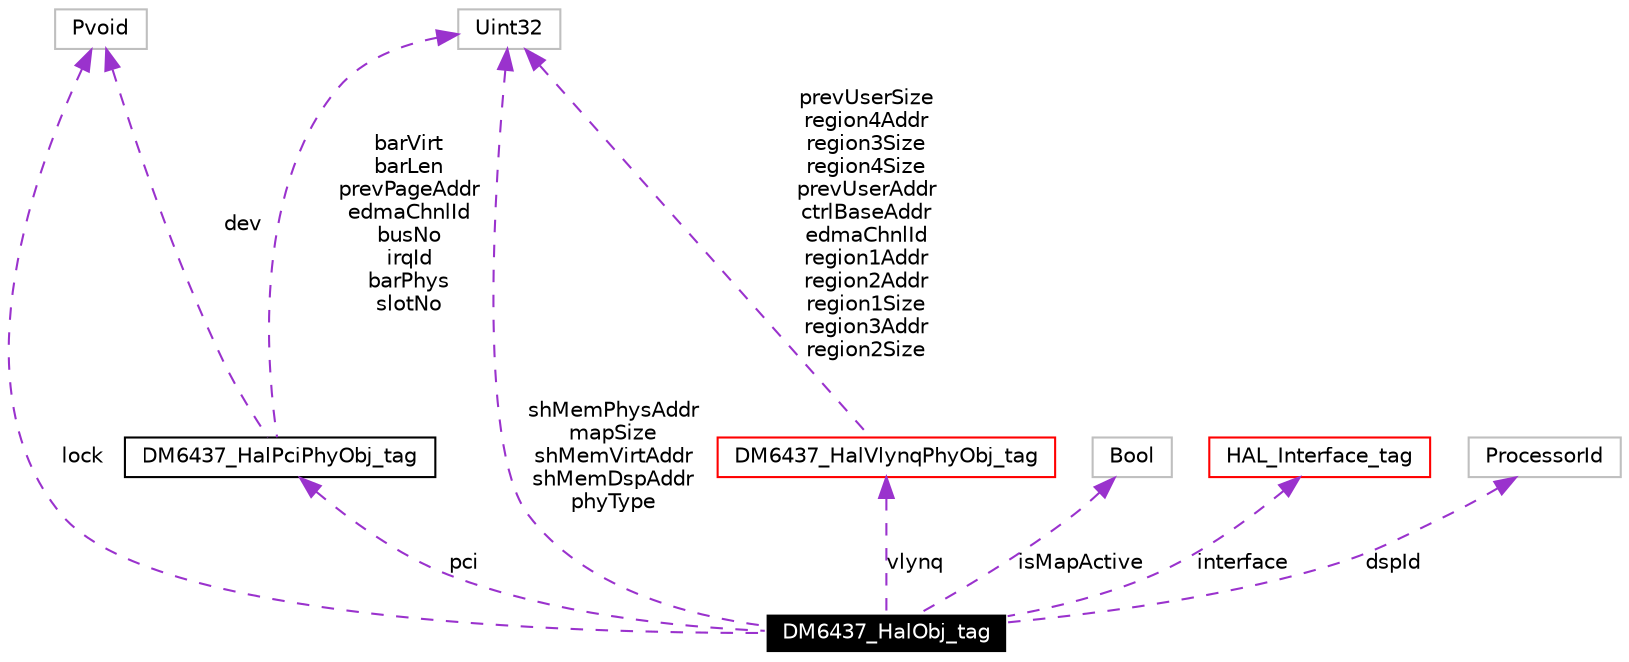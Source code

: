 digraph G
{
  edge [fontname="Helvetica",fontsize=10,labelfontname="Helvetica",labelfontsize=10];
  node [fontname="Helvetica",fontsize=10,shape=record];
  Node1 [label="DM6437_HalObj_tag",height=0.2,width=0.4,color="white", fillcolor="black", style="filled" fontcolor="white"];
  Node2 -> Node1 [dir=back,color="darkorchid3",fontsize=10,style="dashed",label="lock",fontname="Helvetica"];
  Node2 [label="Pvoid",height=0.2,width=0.4,color="grey75", fillcolor="white", style="filled"];
  Node3 -> Node1 [dir=back,color="darkorchid3",fontsize=10,style="dashed",label="pci",fontname="Helvetica"];
  Node3 [label="DM6437_HalPciPhyObj_tag",height=0.2,width=0.4,color="black", fillcolor="white", style="filled",URL="$structDM6437__HalPciPhyObj__tag.html"];
  Node2 -> Node3 [dir=back,color="darkorchid3",fontsize=10,style="dashed",label="dev",fontname="Helvetica"];
  Node4 -> Node3 [dir=back,color="darkorchid3",fontsize=10,style="dashed",label="barVirt\nbarLen\nprevPageAddr\nedmaChnlId\nbusNo\nirqId\nbarPhys\nslotNo",fontname="Helvetica"];
  Node4 [label="Uint32",height=0.2,width=0.4,color="grey75", fillcolor="white", style="filled"];
  Node5 -> Node1 [dir=back,color="darkorchid3",fontsize=10,style="dashed",label="vlynq",fontname="Helvetica"];
  Node5 [label="DM6437_HalVlynqPhyObj_tag",height=0.2,width=0.4,color="red", fillcolor="white", style="filled",URL="$structDM6437__HalVlynqPhyObj__tag.html"];
  Node4 -> Node5 [dir=back,color="darkorchid3",fontsize=10,style="dashed",label="prevUserSize\nregion4Addr\nregion3Size\nregion4Size\nprevUserAddr\nctrlBaseAddr\nedmaChnlId\nregion1Addr\nregion2Addr\nregion1Size\nregion3Addr\nregion2Size",fontname="Helvetica"];
  Node6 -> Node1 [dir=back,color="darkorchid3",fontsize=10,style="dashed",label="isMapActive",fontname="Helvetica"];
  Node6 [label="Bool",height=0.2,width=0.4,color="grey75", fillcolor="white", style="filled"];
  Node4 -> Node1 [dir=back,color="darkorchid3",fontsize=10,style="dashed",label="shMemPhysAddr\nmapSize\nshMemVirtAddr\nshMemDspAddr\nphyType",fontname="Helvetica"];
  Node7 -> Node1 [dir=back,color="darkorchid3",fontsize=10,style="dashed",label="interface",fontname="Helvetica"];
  Node7 [label="HAL_Interface_tag",height=0.2,width=0.4,color="red", fillcolor="white", style="filled",URL="$structHAL__Interface__tag.html"];
  Node8 -> Node1 [dir=back,color="darkorchid3",fontsize=10,style="dashed",label="dspId",fontname="Helvetica"];
  Node8 [label="ProcessorId",height=0.2,width=0.4,color="grey75", fillcolor="white", style="filled"];
}
